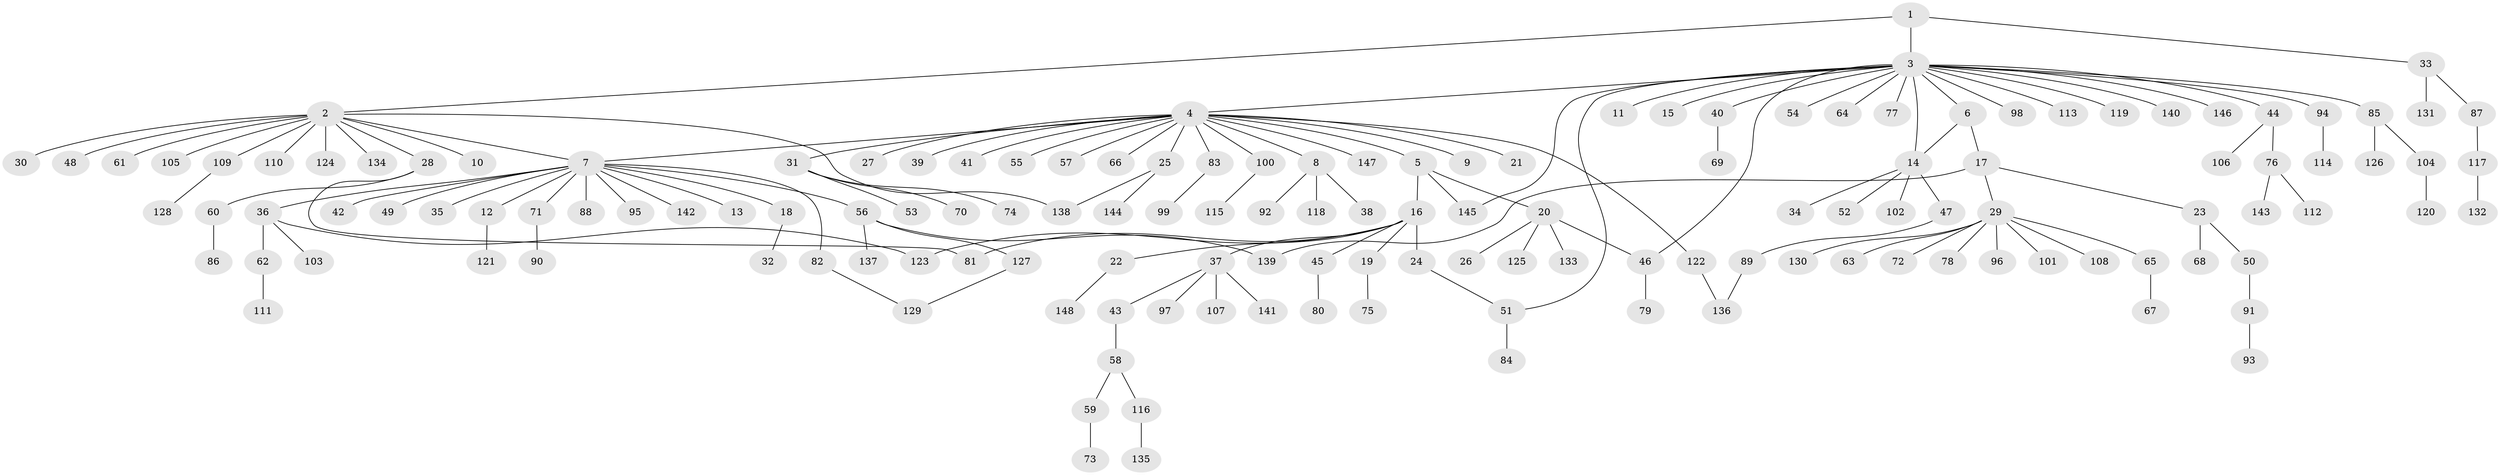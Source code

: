 // coarse degree distribution, {1: 0.8243243243243243, 6: 0.013513513513513514, 19: 0.013513513513513514, 2: 0.12162162162162163, 14: 0.013513513513513514, 32: 0.013513513513513514}
// Generated by graph-tools (version 1.1) at 2025/51/03/04/25 21:51:49]
// undirected, 148 vertices, 158 edges
graph export_dot {
graph [start="1"]
  node [color=gray90,style=filled];
  1;
  2;
  3;
  4;
  5;
  6;
  7;
  8;
  9;
  10;
  11;
  12;
  13;
  14;
  15;
  16;
  17;
  18;
  19;
  20;
  21;
  22;
  23;
  24;
  25;
  26;
  27;
  28;
  29;
  30;
  31;
  32;
  33;
  34;
  35;
  36;
  37;
  38;
  39;
  40;
  41;
  42;
  43;
  44;
  45;
  46;
  47;
  48;
  49;
  50;
  51;
  52;
  53;
  54;
  55;
  56;
  57;
  58;
  59;
  60;
  61;
  62;
  63;
  64;
  65;
  66;
  67;
  68;
  69;
  70;
  71;
  72;
  73;
  74;
  75;
  76;
  77;
  78;
  79;
  80;
  81;
  82;
  83;
  84;
  85;
  86;
  87;
  88;
  89;
  90;
  91;
  92;
  93;
  94;
  95;
  96;
  97;
  98;
  99;
  100;
  101;
  102;
  103;
  104;
  105;
  106;
  107;
  108;
  109;
  110;
  111;
  112;
  113;
  114;
  115;
  116;
  117;
  118;
  119;
  120;
  121;
  122;
  123;
  124;
  125;
  126;
  127;
  128;
  129;
  130;
  131;
  132;
  133;
  134;
  135;
  136;
  137;
  138;
  139;
  140;
  141;
  142;
  143;
  144;
  145;
  146;
  147;
  148;
  1 -- 2;
  1 -- 3;
  1 -- 33;
  2 -- 7;
  2 -- 10;
  2 -- 28;
  2 -- 30;
  2 -- 48;
  2 -- 61;
  2 -- 105;
  2 -- 109;
  2 -- 110;
  2 -- 124;
  2 -- 134;
  2 -- 138;
  3 -- 4;
  3 -- 6;
  3 -- 11;
  3 -- 14;
  3 -- 15;
  3 -- 40;
  3 -- 44;
  3 -- 46;
  3 -- 51;
  3 -- 54;
  3 -- 64;
  3 -- 77;
  3 -- 85;
  3 -- 94;
  3 -- 98;
  3 -- 113;
  3 -- 119;
  3 -- 140;
  3 -- 145;
  3 -- 146;
  4 -- 5;
  4 -- 7;
  4 -- 8;
  4 -- 9;
  4 -- 21;
  4 -- 25;
  4 -- 27;
  4 -- 31;
  4 -- 39;
  4 -- 41;
  4 -- 55;
  4 -- 57;
  4 -- 66;
  4 -- 83;
  4 -- 100;
  4 -- 122;
  4 -- 147;
  5 -- 16;
  5 -- 20;
  5 -- 145;
  6 -- 14;
  6 -- 17;
  7 -- 12;
  7 -- 13;
  7 -- 18;
  7 -- 35;
  7 -- 36;
  7 -- 42;
  7 -- 49;
  7 -- 56;
  7 -- 71;
  7 -- 82;
  7 -- 88;
  7 -- 95;
  7 -- 142;
  8 -- 38;
  8 -- 92;
  8 -- 118;
  12 -- 121;
  14 -- 34;
  14 -- 47;
  14 -- 52;
  14 -- 102;
  16 -- 19;
  16 -- 22;
  16 -- 24;
  16 -- 37;
  16 -- 45;
  16 -- 81;
  16 -- 123;
  17 -- 23;
  17 -- 29;
  17 -- 139;
  18 -- 32;
  19 -- 75;
  20 -- 26;
  20 -- 46;
  20 -- 125;
  20 -- 133;
  22 -- 148;
  23 -- 50;
  23 -- 68;
  24 -- 51;
  25 -- 138;
  25 -- 144;
  28 -- 60;
  28 -- 81;
  29 -- 63;
  29 -- 65;
  29 -- 72;
  29 -- 78;
  29 -- 96;
  29 -- 101;
  29 -- 108;
  29 -- 130;
  31 -- 53;
  31 -- 70;
  31 -- 74;
  33 -- 87;
  33 -- 131;
  36 -- 62;
  36 -- 103;
  36 -- 123;
  37 -- 43;
  37 -- 97;
  37 -- 107;
  37 -- 141;
  40 -- 69;
  43 -- 58;
  44 -- 76;
  44 -- 106;
  45 -- 80;
  46 -- 79;
  47 -- 89;
  50 -- 91;
  51 -- 84;
  56 -- 127;
  56 -- 137;
  56 -- 139;
  58 -- 59;
  58 -- 116;
  59 -- 73;
  60 -- 86;
  62 -- 111;
  65 -- 67;
  71 -- 90;
  76 -- 112;
  76 -- 143;
  82 -- 129;
  83 -- 99;
  85 -- 104;
  85 -- 126;
  87 -- 117;
  89 -- 136;
  91 -- 93;
  94 -- 114;
  100 -- 115;
  104 -- 120;
  109 -- 128;
  116 -- 135;
  117 -- 132;
  122 -- 136;
  127 -- 129;
}
